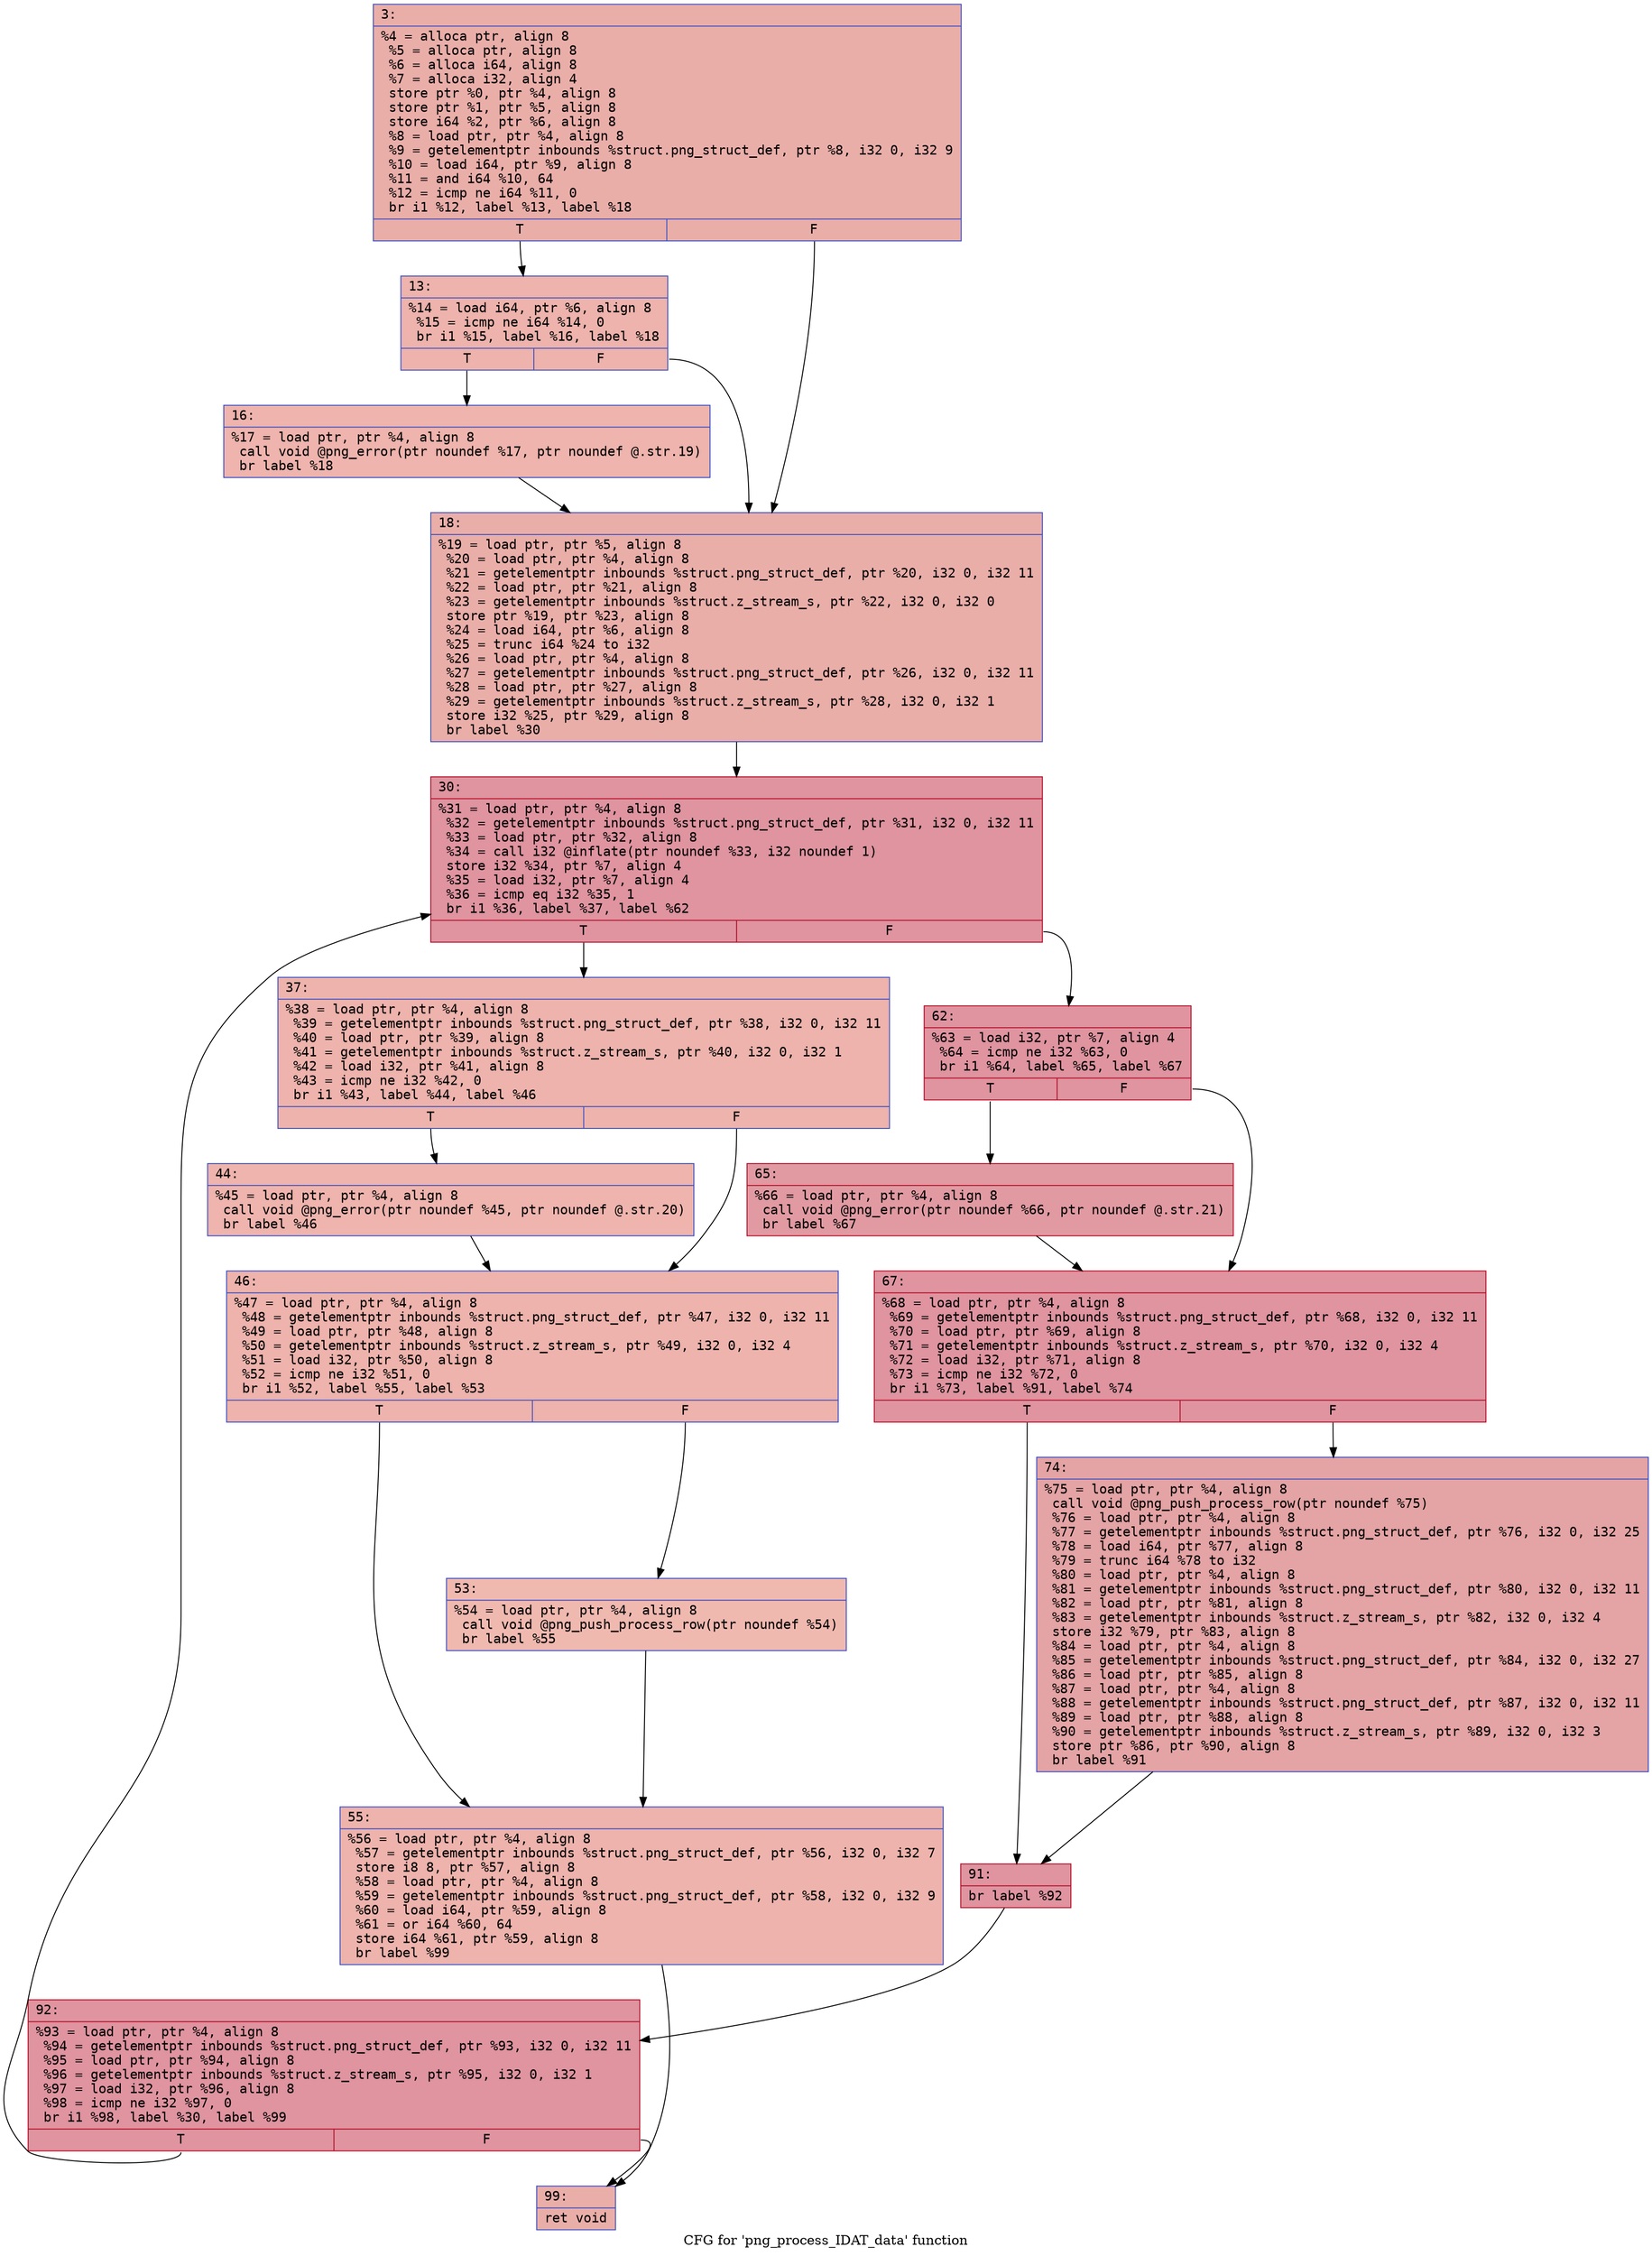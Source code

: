 digraph "CFG for 'png_process_IDAT_data' function" {
	label="CFG for 'png_process_IDAT_data' function";

	Node0x6000037e63f0 [shape=record,color="#3d50c3ff", style=filled, fillcolor="#d0473d70" fontname="Courier",label="{3:\l|  %4 = alloca ptr, align 8\l  %5 = alloca ptr, align 8\l  %6 = alloca i64, align 8\l  %7 = alloca i32, align 4\l  store ptr %0, ptr %4, align 8\l  store ptr %1, ptr %5, align 8\l  store i64 %2, ptr %6, align 8\l  %8 = load ptr, ptr %4, align 8\l  %9 = getelementptr inbounds %struct.png_struct_def, ptr %8, i32 0, i32 9\l  %10 = load i64, ptr %9, align 8\l  %11 = and i64 %10, 64\l  %12 = icmp ne i64 %11, 0\l  br i1 %12, label %13, label %18\l|{<s0>T|<s1>F}}"];
	Node0x6000037e63f0:s0 -> Node0x6000037e6440[tooltip="3 -> 13\nProbability 50.00%" ];
	Node0x6000037e63f0:s1 -> Node0x6000037e64e0[tooltip="3 -> 18\nProbability 50.00%" ];
	Node0x6000037e6440 [shape=record,color="#3d50c3ff", style=filled, fillcolor="#d6524470" fontname="Courier",label="{13:\l|  %14 = load i64, ptr %6, align 8\l  %15 = icmp ne i64 %14, 0\l  br i1 %15, label %16, label %18\l|{<s0>T|<s1>F}}"];
	Node0x6000037e6440:s0 -> Node0x6000037e6490[tooltip="13 -> 16\nProbability 62.50%" ];
	Node0x6000037e6440:s1 -> Node0x6000037e64e0[tooltip="13 -> 18\nProbability 37.50%" ];
	Node0x6000037e6490 [shape=record,color="#3d50c3ff", style=filled, fillcolor="#d8564670" fontname="Courier",label="{16:\l|  %17 = load ptr, ptr %4, align 8\l  call void @png_error(ptr noundef %17, ptr noundef @.str.19)\l  br label %18\l}"];
	Node0x6000037e6490 -> Node0x6000037e64e0[tooltip="16 -> 18\nProbability 100.00%" ];
	Node0x6000037e64e0 [shape=record,color="#3d50c3ff", style=filled, fillcolor="#d0473d70" fontname="Courier",label="{18:\l|  %19 = load ptr, ptr %5, align 8\l  %20 = load ptr, ptr %4, align 8\l  %21 = getelementptr inbounds %struct.png_struct_def, ptr %20, i32 0, i32 11\l  %22 = load ptr, ptr %21, align 8\l  %23 = getelementptr inbounds %struct.z_stream_s, ptr %22, i32 0, i32 0\l  store ptr %19, ptr %23, align 8\l  %24 = load i64, ptr %6, align 8\l  %25 = trunc i64 %24 to i32\l  %26 = load ptr, ptr %4, align 8\l  %27 = getelementptr inbounds %struct.png_struct_def, ptr %26, i32 0, i32 11\l  %28 = load ptr, ptr %27, align 8\l  %29 = getelementptr inbounds %struct.z_stream_s, ptr %28, i32 0, i32 1\l  store i32 %25, ptr %29, align 8\l  br label %30\l}"];
	Node0x6000037e64e0 -> Node0x6000037e6530[tooltip="18 -> 30\nProbability 100.00%" ];
	Node0x6000037e6530 [shape=record,color="#b70d28ff", style=filled, fillcolor="#b70d2870" fontname="Courier",label="{30:\l|  %31 = load ptr, ptr %4, align 8\l  %32 = getelementptr inbounds %struct.png_struct_def, ptr %31, i32 0, i32 11\l  %33 = load ptr, ptr %32, align 8\l  %34 = call i32 @inflate(ptr noundef %33, i32 noundef 1)\l  store i32 %34, ptr %7, align 4\l  %35 = load i32, ptr %7, align 4\l  %36 = icmp eq i32 %35, 1\l  br i1 %36, label %37, label %62\l|{<s0>T|<s1>F}}"];
	Node0x6000037e6530:s0 -> Node0x6000037e6580[tooltip="30 -> 37\nProbability 3.12%" ];
	Node0x6000037e6530:s1 -> Node0x6000037e6710[tooltip="30 -> 62\nProbability 96.88%" ];
	Node0x6000037e6580 [shape=record,color="#3d50c3ff", style=filled, fillcolor="#d6524470" fontname="Courier",label="{37:\l|  %38 = load ptr, ptr %4, align 8\l  %39 = getelementptr inbounds %struct.png_struct_def, ptr %38, i32 0, i32 11\l  %40 = load ptr, ptr %39, align 8\l  %41 = getelementptr inbounds %struct.z_stream_s, ptr %40, i32 0, i32 1\l  %42 = load i32, ptr %41, align 8\l  %43 = icmp ne i32 %42, 0\l  br i1 %43, label %44, label %46\l|{<s0>T|<s1>F}}"];
	Node0x6000037e6580:s0 -> Node0x6000037e65d0[tooltip="37 -> 44\nProbability 62.50%" ];
	Node0x6000037e6580:s1 -> Node0x6000037e6620[tooltip="37 -> 46\nProbability 37.50%" ];
	Node0x6000037e65d0 [shape=record,color="#3d50c3ff", style=filled, fillcolor="#d8564670" fontname="Courier",label="{44:\l|  %45 = load ptr, ptr %4, align 8\l  call void @png_error(ptr noundef %45, ptr noundef @.str.20)\l  br label %46\l}"];
	Node0x6000037e65d0 -> Node0x6000037e6620[tooltip="44 -> 46\nProbability 100.00%" ];
	Node0x6000037e6620 [shape=record,color="#3d50c3ff", style=filled, fillcolor="#d6524470" fontname="Courier",label="{46:\l|  %47 = load ptr, ptr %4, align 8\l  %48 = getelementptr inbounds %struct.png_struct_def, ptr %47, i32 0, i32 11\l  %49 = load ptr, ptr %48, align 8\l  %50 = getelementptr inbounds %struct.z_stream_s, ptr %49, i32 0, i32 4\l  %51 = load i32, ptr %50, align 8\l  %52 = icmp ne i32 %51, 0\l  br i1 %52, label %55, label %53\l|{<s0>T|<s1>F}}"];
	Node0x6000037e6620:s0 -> Node0x6000037e66c0[tooltip="46 -> 55\nProbability 62.50%" ];
	Node0x6000037e6620:s1 -> Node0x6000037e6670[tooltip="46 -> 53\nProbability 37.50%" ];
	Node0x6000037e6670 [shape=record,color="#3d50c3ff", style=filled, fillcolor="#de614d70" fontname="Courier",label="{53:\l|  %54 = load ptr, ptr %4, align 8\l  call void @png_push_process_row(ptr noundef %54)\l  br label %55\l}"];
	Node0x6000037e6670 -> Node0x6000037e66c0[tooltip="53 -> 55\nProbability 100.00%" ];
	Node0x6000037e66c0 [shape=record,color="#3d50c3ff", style=filled, fillcolor="#d6524470" fontname="Courier",label="{55:\l|  %56 = load ptr, ptr %4, align 8\l  %57 = getelementptr inbounds %struct.png_struct_def, ptr %56, i32 0, i32 7\l  store i8 8, ptr %57, align 8\l  %58 = load ptr, ptr %4, align 8\l  %59 = getelementptr inbounds %struct.png_struct_def, ptr %58, i32 0, i32 9\l  %60 = load i64, ptr %59, align 8\l  %61 = or i64 %60, 64\l  store i64 %61, ptr %59, align 8\l  br label %99\l}"];
	Node0x6000037e66c0 -> Node0x6000037e68f0[tooltip="55 -> 99\nProbability 100.00%" ];
	Node0x6000037e6710 [shape=record,color="#b70d28ff", style=filled, fillcolor="#b70d2870" fontname="Courier",label="{62:\l|  %63 = load i32, ptr %7, align 4\l  %64 = icmp ne i32 %63, 0\l  br i1 %64, label %65, label %67\l|{<s0>T|<s1>F}}"];
	Node0x6000037e6710:s0 -> Node0x6000037e6760[tooltip="62 -> 65\nProbability 62.50%" ];
	Node0x6000037e6710:s1 -> Node0x6000037e67b0[tooltip="62 -> 67\nProbability 37.50%" ];
	Node0x6000037e6760 [shape=record,color="#b70d28ff", style=filled, fillcolor="#bb1b2c70" fontname="Courier",label="{65:\l|  %66 = load ptr, ptr %4, align 8\l  call void @png_error(ptr noundef %66, ptr noundef @.str.21)\l  br label %67\l}"];
	Node0x6000037e6760 -> Node0x6000037e67b0[tooltip="65 -> 67\nProbability 100.00%" ];
	Node0x6000037e67b0 [shape=record,color="#b70d28ff", style=filled, fillcolor="#b70d2870" fontname="Courier",label="{67:\l|  %68 = load ptr, ptr %4, align 8\l  %69 = getelementptr inbounds %struct.png_struct_def, ptr %68, i32 0, i32 11\l  %70 = load ptr, ptr %69, align 8\l  %71 = getelementptr inbounds %struct.z_stream_s, ptr %70, i32 0, i32 4\l  %72 = load i32, ptr %71, align 8\l  %73 = icmp ne i32 %72, 0\l  br i1 %73, label %91, label %74\l|{<s0>T|<s1>F}}"];
	Node0x6000037e67b0:s0 -> Node0x6000037e6850[tooltip="67 -> 91\nProbability 62.50%" ];
	Node0x6000037e67b0:s1 -> Node0x6000037e6800[tooltip="67 -> 74\nProbability 37.50%" ];
	Node0x6000037e6800 [shape=record,color="#3d50c3ff", style=filled, fillcolor="#c32e3170" fontname="Courier",label="{74:\l|  %75 = load ptr, ptr %4, align 8\l  call void @png_push_process_row(ptr noundef %75)\l  %76 = load ptr, ptr %4, align 8\l  %77 = getelementptr inbounds %struct.png_struct_def, ptr %76, i32 0, i32 25\l  %78 = load i64, ptr %77, align 8\l  %79 = trunc i64 %78 to i32\l  %80 = load ptr, ptr %4, align 8\l  %81 = getelementptr inbounds %struct.png_struct_def, ptr %80, i32 0, i32 11\l  %82 = load ptr, ptr %81, align 8\l  %83 = getelementptr inbounds %struct.z_stream_s, ptr %82, i32 0, i32 4\l  store i32 %79, ptr %83, align 8\l  %84 = load ptr, ptr %4, align 8\l  %85 = getelementptr inbounds %struct.png_struct_def, ptr %84, i32 0, i32 27\l  %86 = load ptr, ptr %85, align 8\l  %87 = load ptr, ptr %4, align 8\l  %88 = getelementptr inbounds %struct.png_struct_def, ptr %87, i32 0, i32 11\l  %89 = load ptr, ptr %88, align 8\l  %90 = getelementptr inbounds %struct.z_stream_s, ptr %89, i32 0, i32 3\l  store ptr %86, ptr %90, align 8\l  br label %91\l}"];
	Node0x6000037e6800 -> Node0x6000037e6850[tooltip="74 -> 91\nProbability 100.00%" ];
	Node0x6000037e6850 [shape=record,color="#b70d28ff", style=filled, fillcolor="#b70d2870" fontname="Courier",label="{91:\l|  br label %92\l}"];
	Node0x6000037e6850 -> Node0x6000037e68a0[tooltip="91 -> 92\nProbability 100.00%" ];
	Node0x6000037e68a0 [shape=record,color="#b70d28ff", style=filled, fillcolor="#b70d2870" fontname="Courier",label="{92:\l|  %93 = load ptr, ptr %4, align 8\l  %94 = getelementptr inbounds %struct.png_struct_def, ptr %93, i32 0, i32 11\l  %95 = load ptr, ptr %94, align 8\l  %96 = getelementptr inbounds %struct.z_stream_s, ptr %95, i32 0, i32 1\l  %97 = load i32, ptr %96, align 8\l  %98 = icmp ne i32 %97, 0\l  br i1 %98, label %30, label %99\l|{<s0>T|<s1>F}}"];
	Node0x6000037e68a0:s0 -> Node0x6000037e6530[tooltip="92 -> 30\nProbability 96.88%" ];
	Node0x6000037e68a0:s1 -> Node0x6000037e68f0[tooltip="92 -> 99\nProbability 3.12%" ];
	Node0x6000037e68f0 [shape=record,color="#3d50c3ff", style=filled, fillcolor="#d0473d70" fontname="Courier",label="{99:\l|  ret void\l}"];
}
